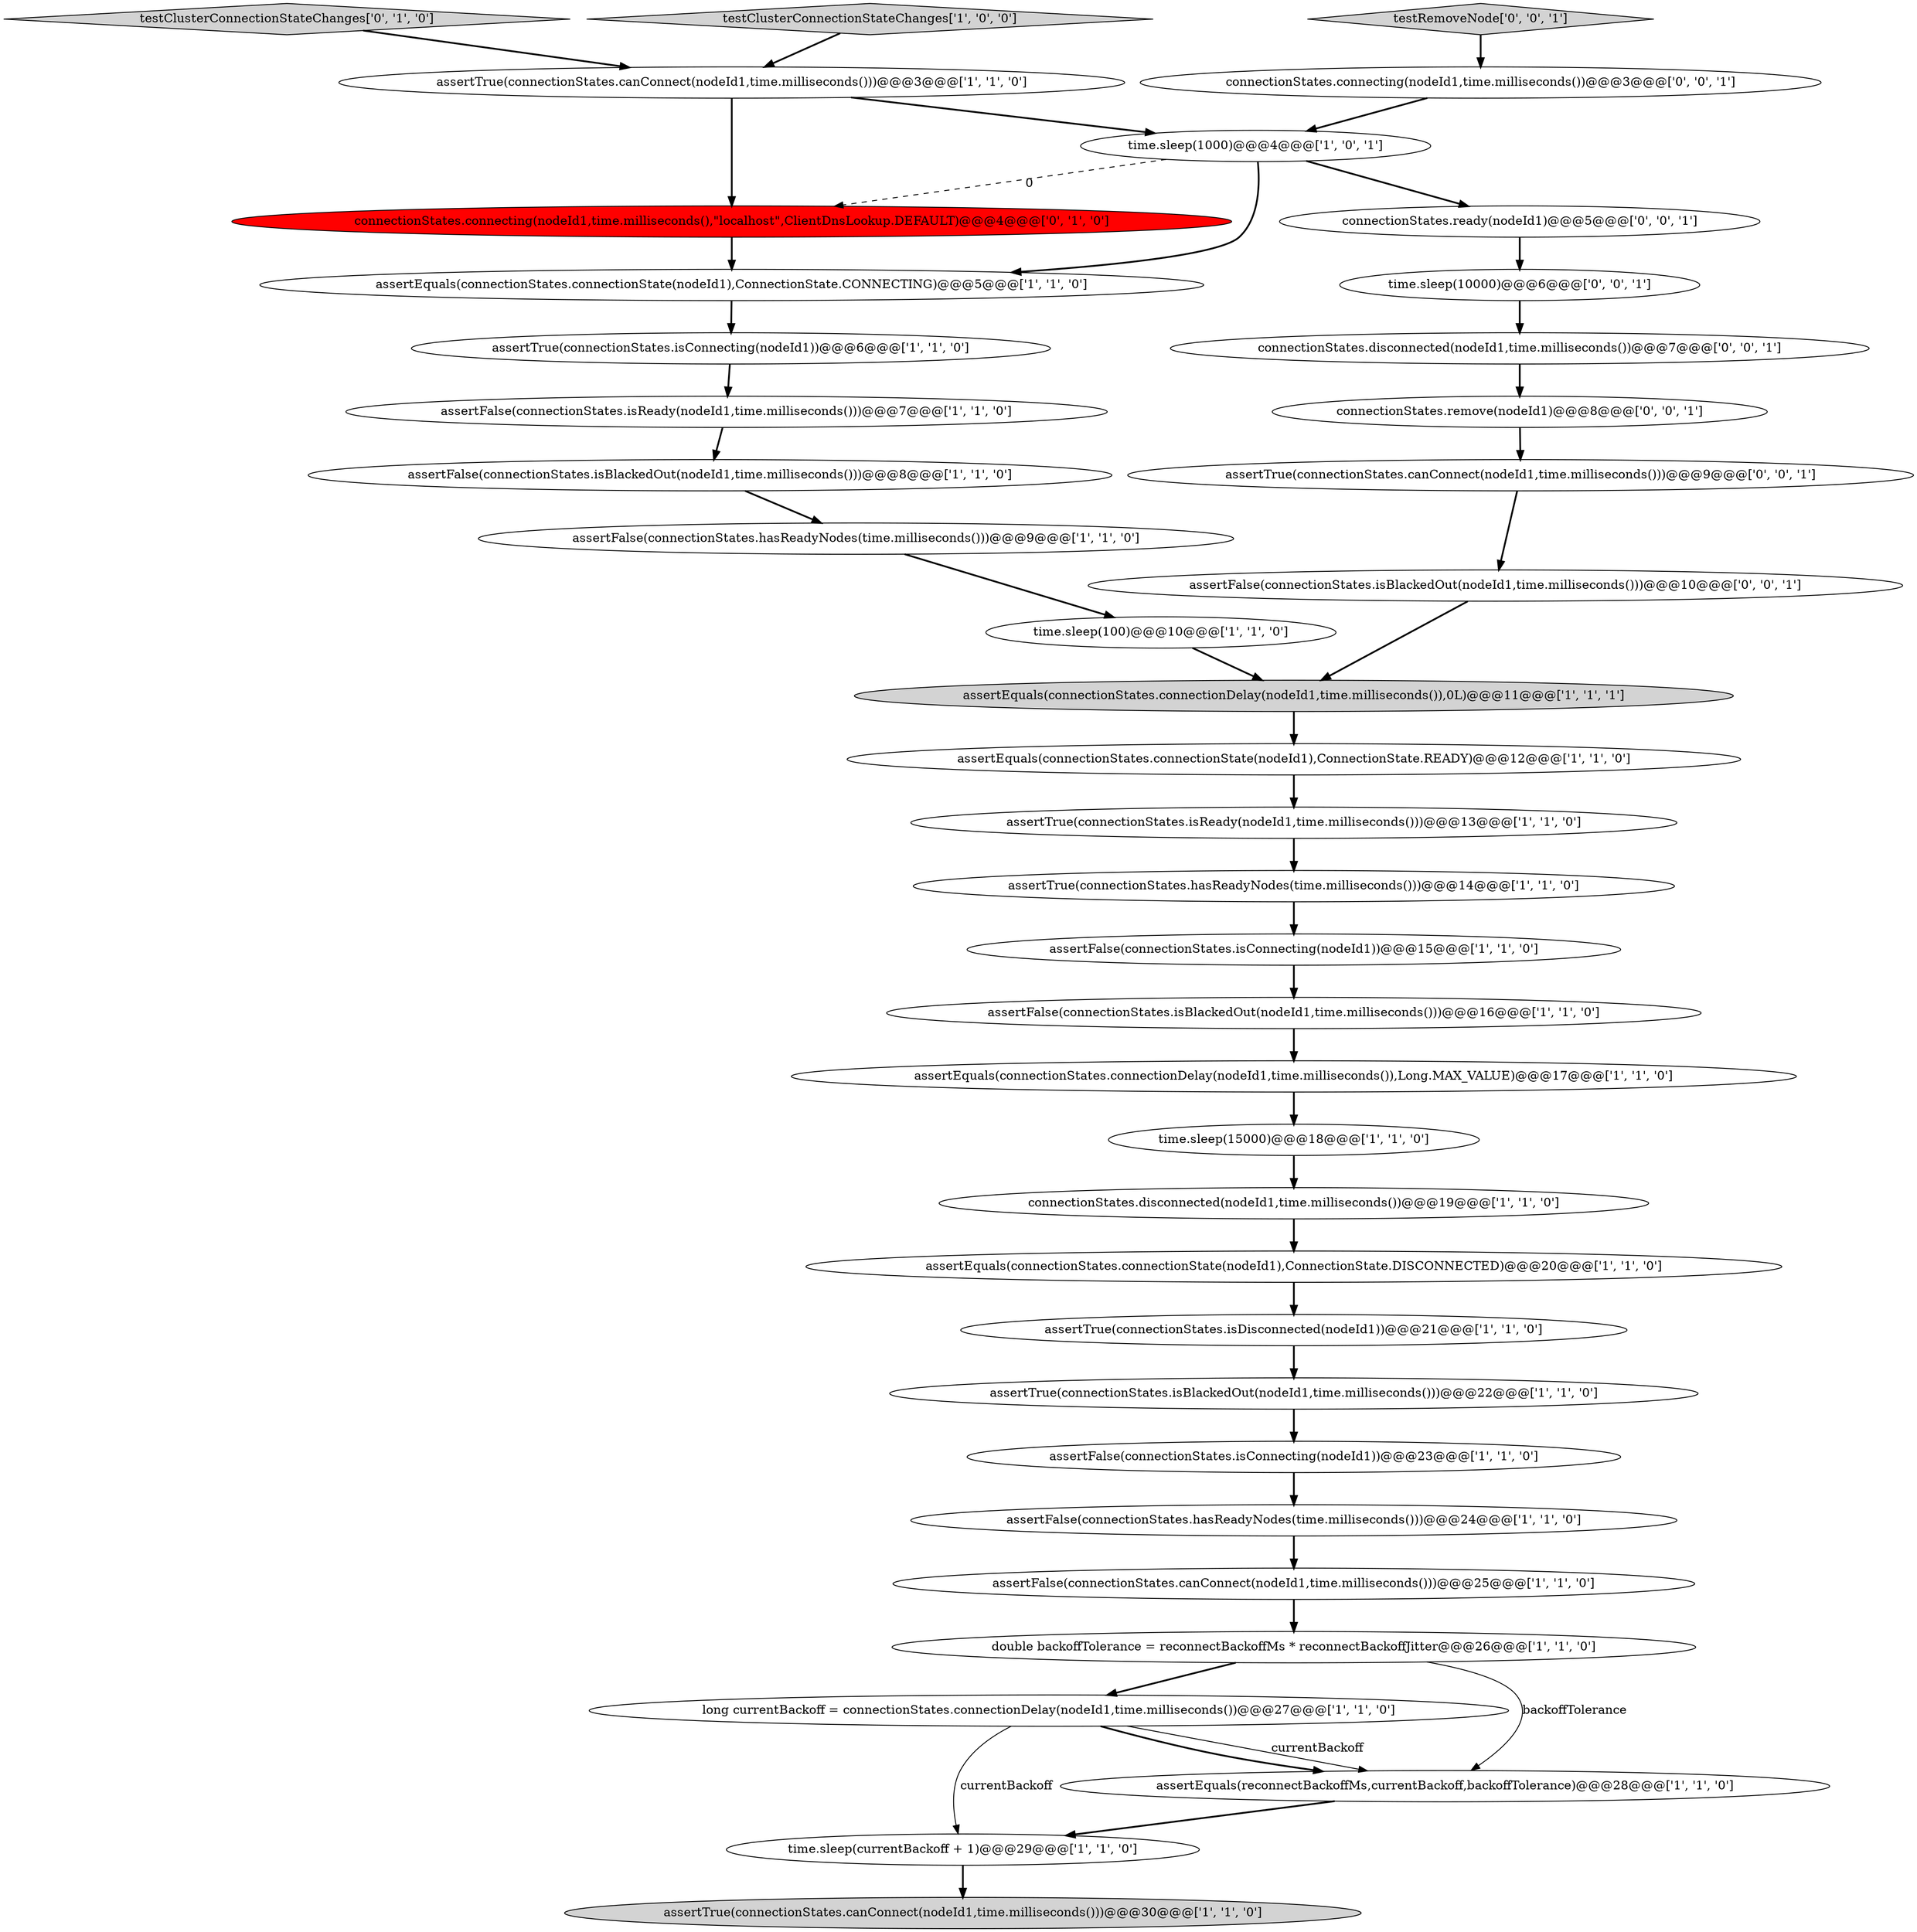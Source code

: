 digraph {
13 [style = filled, label = "assertTrue(connectionStates.isBlackedOut(nodeId1,time.milliseconds()))@@@22@@@['1', '1', '0']", fillcolor = white, shape = ellipse image = "AAA0AAABBB1BBB"];
9 [style = filled, label = "assertFalse(connectionStates.hasReadyNodes(time.milliseconds()))@@@24@@@['1', '1', '0']", fillcolor = white, shape = ellipse image = "AAA0AAABBB1BBB"];
18 [style = filled, label = "time.sleep(15000)@@@18@@@['1', '1', '0']", fillcolor = white, shape = ellipse image = "AAA0AAABBB1BBB"];
16 [style = filled, label = "assertEquals(connectionStates.connectionDelay(nodeId1,time.milliseconds()),Long.MAX_VALUE)@@@17@@@['1', '1', '0']", fillcolor = white, shape = ellipse image = "AAA0AAABBB1BBB"];
23 [style = filled, label = "assertTrue(connectionStates.isReady(nodeId1,time.milliseconds()))@@@13@@@['1', '1', '0']", fillcolor = white, shape = ellipse image = "AAA0AAABBB1BBB"];
2 [style = filled, label = "assertEquals(connectionStates.connectionState(nodeId1),ConnectionState.CONNECTING)@@@5@@@['1', '1', '0']", fillcolor = white, shape = ellipse image = "AAA0AAABBB1BBB"];
28 [style = filled, label = "assertFalse(connectionStates.isBlackedOut(nodeId1,time.milliseconds()))@@@16@@@['1', '1', '0']", fillcolor = white, shape = ellipse image = "AAA0AAABBB1BBB"];
3 [style = filled, label = "time.sleep(currentBackoff + 1)@@@29@@@['1', '1', '0']", fillcolor = white, shape = ellipse image = "AAA0AAABBB1BBB"];
26 [style = filled, label = "assertFalse(connectionStates.isBlackedOut(nodeId1,time.milliseconds()))@@@8@@@['1', '1', '0']", fillcolor = white, shape = ellipse image = "AAA0AAABBB1BBB"];
36 [style = filled, label = "connectionStates.connecting(nodeId1,time.milliseconds())@@@3@@@['0', '0', '1']", fillcolor = white, shape = ellipse image = "AAA0AAABBB3BBB"];
10 [style = filled, label = "time.sleep(1000)@@@4@@@['1', '0', '1']", fillcolor = white, shape = ellipse image = "AAA0AAABBB1BBB"];
12 [style = filled, label = "double backoffTolerance = reconnectBackoffMs * reconnectBackoffJitter@@@26@@@['1', '1', '0']", fillcolor = white, shape = ellipse image = "AAA0AAABBB1BBB"];
31 [style = filled, label = "connectionStates.disconnected(nodeId1,time.milliseconds())@@@7@@@['0', '0', '1']", fillcolor = white, shape = ellipse image = "AAA0AAABBB3BBB"];
20 [style = filled, label = "assertFalse(connectionStates.isReady(nodeId1,time.milliseconds()))@@@7@@@['1', '1', '0']", fillcolor = white, shape = ellipse image = "AAA0AAABBB1BBB"];
4 [style = filled, label = "testClusterConnectionStateChanges['1', '0', '0']", fillcolor = lightgray, shape = diamond image = "AAA0AAABBB1BBB"];
17 [style = filled, label = "long currentBackoff = connectionStates.connectionDelay(nodeId1,time.milliseconds())@@@27@@@['1', '1', '0']", fillcolor = white, shape = ellipse image = "AAA0AAABBB1BBB"];
7 [style = filled, label = "time.sleep(100)@@@10@@@['1', '1', '0']", fillcolor = white, shape = ellipse image = "AAA0AAABBB1BBB"];
5 [style = filled, label = "connectionStates.disconnected(nodeId1,time.milliseconds())@@@19@@@['1', '1', '0']", fillcolor = white, shape = ellipse image = "AAA0AAABBB1BBB"];
8 [style = filled, label = "assertFalse(connectionStates.hasReadyNodes(time.milliseconds()))@@@9@@@['1', '1', '0']", fillcolor = white, shape = ellipse image = "AAA0AAABBB1BBB"];
0 [style = filled, label = "assertFalse(connectionStates.canConnect(nodeId1,time.milliseconds()))@@@25@@@['1', '1', '0']", fillcolor = white, shape = ellipse image = "AAA0AAABBB1BBB"];
19 [style = filled, label = "assertFalse(connectionStates.isConnecting(nodeId1))@@@23@@@['1', '1', '0']", fillcolor = white, shape = ellipse image = "AAA0AAABBB1BBB"];
22 [style = filled, label = "assertEquals(connectionStates.connectionState(nodeId1),ConnectionState.DISCONNECTED)@@@20@@@['1', '1', '0']", fillcolor = white, shape = ellipse image = "AAA0AAABBB1BBB"];
6 [style = filled, label = "assertTrue(connectionStates.isConnecting(nodeId1))@@@6@@@['1', '1', '0']", fillcolor = white, shape = ellipse image = "AAA0AAABBB1BBB"];
29 [style = filled, label = "connectionStates.connecting(nodeId1,time.milliseconds(),\"localhost\",ClientDnsLookup.DEFAULT)@@@4@@@['0', '1', '0']", fillcolor = red, shape = ellipse image = "AAA1AAABBB2BBB"];
25 [style = filled, label = "assertTrue(connectionStates.canConnect(nodeId1,time.milliseconds()))@@@3@@@['1', '1', '0']", fillcolor = white, shape = ellipse image = "AAA0AAABBB1BBB"];
35 [style = filled, label = "assertFalse(connectionStates.isBlackedOut(nodeId1,time.milliseconds()))@@@10@@@['0', '0', '1']", fillcolor = white, shape = ellipse image = "AAA0AAABBB3BBB"];
11 [style = filled, label = "assertEquals(reconnectBackoffMs,currentBackoff,backoffTolerance)@@@28@@@['1', '1', '0']", fillcolor = white, shape = ellipse image = "AAA0AAABBB1BBB"];
21 [style = filled, label = "assertTrue(connectionStates.canConnect(nodeId1,time.milliseconds()))@@@30@@@['1', '1', '0']", fillcolor = lightgray, shape = ellipse image = "AAA0AAABBB1BBB"];
33 [style = filled, label = "connectionStates.remove(nodeId1)@@@8@@@['0', '0', '1']", fillcolor = white, shape = ellipse image = "AAA0AAABBB3BBB"];
15 [style = filled, label = "assertTrue(connectionStates.isDisconnected(nodeId1))@@@21@@@['1', '1', '0']", fillcolor = white, shape = ellipse image = "AAA0AAABBB1BBB"];
37 [style = filled, label = "assertTrue(connectionStates.canConnect(nodeId1,time.milliseconds()))@@@9@@@['0', '0', '1']", fillcolor = white, shape = ellipse image = "AAA0AAABBB3BBB"];
24 [style = filled, label = "assertTrue(connectionStates.hasReadyNodes(time.milliseconds()))@@@14@@@['1', '1', '0']", fillcolor = white, shape = ellipse image = "AAA0AAABBB1BBB"];
38 [style = filled, label = "testRemoveNode['0', '0', '1']", fillcolor = lightgray, shape = diamond image = "AAA0AAABBB3BBB"];
30 [style = filled, label = "testClusterConnectionStateChanges['0', '1', '0']", fillcolor = lightgray, shape = diamond image = "AAA0AAABBB2BBB"];
14 [style = filled, label = "assertEquals(connectionStates.connectionState(nodeId1),ConnectionState.READY)@@@12@@@['1', '1', '0']", fillcolor = white, shape = ellipse image = "AAA0AAABBB1BBB"];
27 [style = filled, label = "assertEquals(connectionStates.connectionDelay(nodeId1,time.milliseconds()),0L)@@@11@@@['1', '1', '1']", fillcolor = lightgray, shape = ellipse image = "AAA0AAABBB1BBB"];
34 [style = filled, label = "connectionStates.ready(nodeId1)@@@5@@@['0', '0', '1']", fillcolor = white, shape = ellipse image = "AAA0AAABBB3BBB"];
1 [style = filled, label = "assertFalse(connectionStates.isConnecting(nodeId1))@@@15@@@['1', '1', '0']", fillcolor = white, shape = ellipse image = "AAA0AAABBB1BBB"];
32 [style = filled, label = "time.sleep(10000)@@@6@@@['0', '0', '1']", fillcolor = white, shape = ellipse image = "AAA0AAABBB3BBB"];
35->27 [style = bold, label=""];
15->13 [style = bold, label=""];
16->18 [style = bold, label=""];
22->15 [style = bold, label=""];
9->0 [style = bold, label=""];
27->14 [style = bold, label=""];
4->25 [style = bold, label=""];
2->6 [style = bold, label=""];
20->26 [style = bold, label=""];
0->12 [style = bold, label=""];
12->17 [style = bold, label=""];
30->25 [style = bold, label=""];
38->36 [style = bold, label=""];
12->11 [style = solid, label="backoffTolerance"];
26->8 [style = bold, label=""];
25->29 [style = bold, label=""];
10->29 [style = dashed, label="0"];
28->16 [style = bold, label=""];
8->7 [style = bold, label=""];
6->20 [style = bold, label=""];
1->28 [style = bold, label=""];
23->24 [style = bold, label=""];
13->19 [style = bold, label=""];
29->2 [style = bold, label=""];
10->34 [style = bold, label=""];
14->23 [style = bold, label=""];
19->9 [style = bold, label=""];
11->3 [style = bold, label=""];
17->11 [style = solid, label="currentBackoff"];
18->5 [style = bold, label=""];
31->33 [style = bold, label=""];
17->3 [style = solid, label="currentBackoff"];
7->27 [style = bold, label=""];
3->21 [style = bold, label=""];
25->10 [style = bold, label=""];
10->2 [style = bold, label=""];
34->32 [style = bold, label=""];
24->1 [style = bold, label=""];
37->35 [style = bold, label=""];
33->37 [style = bold, label=""];
5->22 [style = bold, label=""];
32->31 [style = bold, label=""];
36->10 [style = bold, label=""];
17->11 [style = bold, label=""];
}
